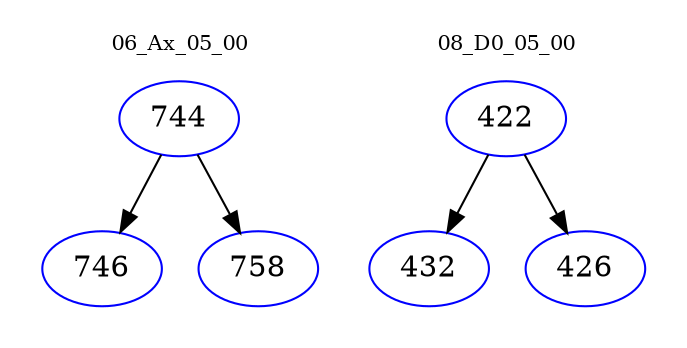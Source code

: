 digraph{
subgraph cluster_0 {
color = white
label = "06_Ax_05_00";
fontsize=10;
T0_744 [label="744", color="blue"]
T0_744 -> T0_746 [color="black"]
T0_746 [label="746", color="blue"]
T0_744 -> T0_758 [color="black"]
T0_758 [label="758", color="blue"]
}
subgraph cluster_1 {
color = white
label = "08_D0_05_00";
fontsize=10;
T1_422 [label="422", color="blue"]
T1_422 -> T1_432 [color="black"]
T1_432 [label="432", color="blue"]
T1_422 -> T1_426 [color="black"]
T1_426 [label="426", color="blue"]
}
}
